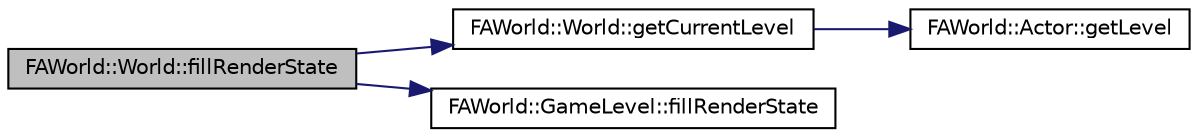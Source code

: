 digraph G
{
  edge [fontname="Helvetica",fontsize="10",labelfontname="Helvetica",labelfontsize="10"];
  node [fontname="Helvetica",fontsize="10",shape=record];
  rankdir="LR";
  Node1 [label="FAWorld::World::fillRenderState",height=0.2,width=0.4,color="black", fillcolor="grey75", style="filled" fontcolor="black"];
  Node1 -> Node2 [color="midnightblue",fontsize="10",style="solid",fontname="Helvetica"];
  Node2 [label="FAWorld::World::getCurrentLevel",height=0.2,width=0.4,color="black", fillcolor="white", style="filled",URL="$class_f_a_world_1_1_world.html#a0cb638b42a04dba460fcaf3e0a261fd9"];
  Node2 -> Node3 [color="midnightblue",fontsize="10",style="solid",fontname="Helvetica"];
  Node3 [label="FAWorld::Actor::getLevel",height=0.2,width=0.4,color="black", fillcolor="white", style="filled",URL="$class_f_a_world_1_1_actor.html#ac7f3a1a4b5b66da302e257ea3b5c0f58"];
  Node1 -> Node4 [color="midnightblue",fontsize="10",style="solid",fontname="Helvetica"];
  Node4 [label="FAWorld::GameLevel::fillRenderState",height=0.2,width=0.4,color="black", fillcolor="white", style="filled",URL="$class_f_a_world_1_1_game_level.html#a20ff87442017fdfbe0c6295673fbde4e"];
}
